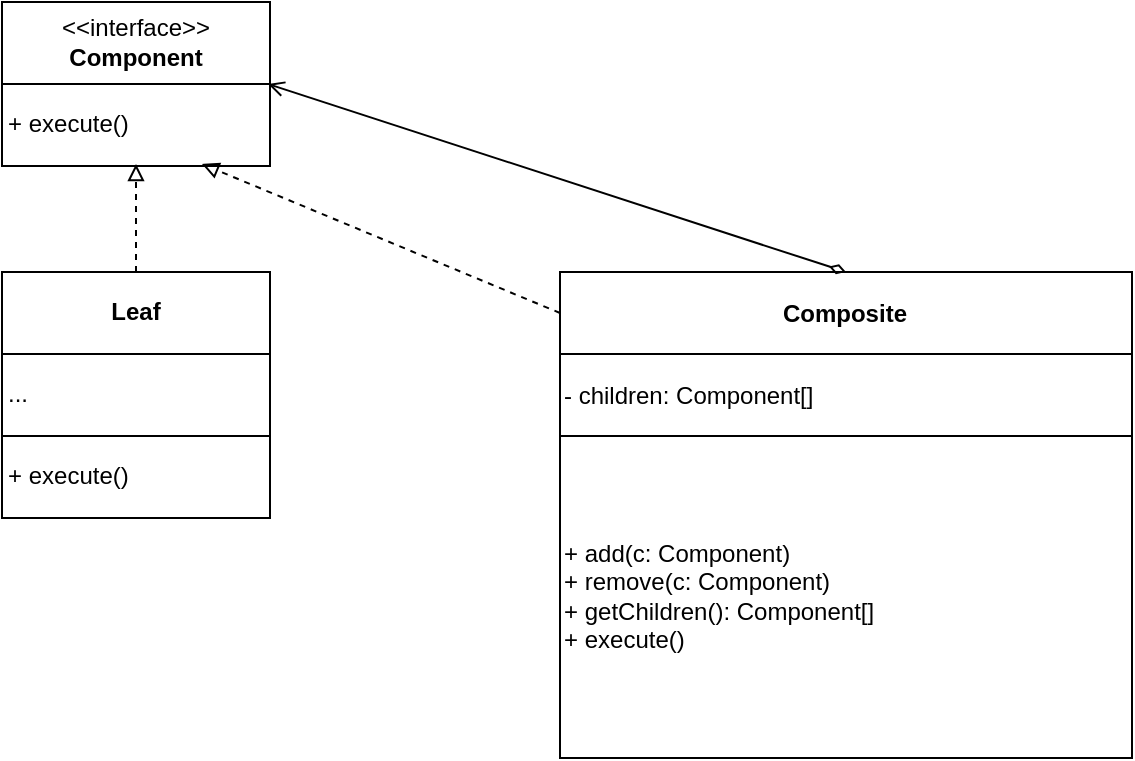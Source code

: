 <mxfile>
    <diagram id="TRAuQ2fjBnJJi904Chha" name="Page-1">
        <mxGraphModel dx="579" dy="424" grid="0" gridSize="10" guides="1" tooltips="1" connect="1" arrows="1" fold="1" page="1" pageScale="1" pageWidth="850" pageHeight="1100" background="#ffffff" math="0" shadow="0">
            <root>
                <mxCell id="0"/>
                <mxCell id="1" parent="0"/>
                <mxCell id="62" value="" style="rounded=0;whiteSpace=wrap;html=1;fillColor=none;strokeColor=#000000;" vertex="1" parent="1">
                    <mxGeometry x="204" y="229" width="134" height="41" as="geometry"/>
                </mxCell>
                <mxCell id="63" value="&amp;lt;&amp;lt;interface&amp;gt;&amp;gt;&lt;br&gt;&lt;b&gt;Component&lt;/b&gt;" style="text;html=1;strokeColor=none;fillColor=none;align=center;verticalAlign=middle;whiteSpace=wrap;rounded=0;fontColor=#000000;" vertex="1" parent="1">
                    <mxGeometry x="205" y="229" width="132" height="40" as="geometry"/>
                </mxCell>
                <mxCell id="64" value="" style="rounded=0;whiteSpace=wrap;html=1;fillColor=none;strokeColor=#000000;" vertex="1" parent="1">
                    <mxGeometry x="204" y="270" width="134" height="41" as="geometry"/>
                </mxCell>
                <mxCell id="65" value="+ execute()" style="text;html=1;strokeColor=none;fillColor=none;align=left;verticalAlign=middle;whiteSpace=wrap;rounded=0;fontColor=#000000;" vertex="1" parent="1">
                    <mxGeometry x="205" y="270" width="132" height="40" as="geometry"/>
                </mxCell>
                <mxCell id="66" value="" style="rounded=0;whiteSpace=wrap;html=1;fillColor=none;strokeColor=#000000;" vertex="1" parent="1">
                    <mxGeometry x="204" y="364" width="134" height="41" as="geometry"/>
                </mxCell>
                <mxCell id="83" style="edgeStyle=none;rounded=0;html=1;exitX=0.5;exitY=0;exitDx=0;exitDy=0;entryX=0.5;entryY=1;entryDx=0;entryDy=0;dashed=1;strokeColor=#000000;fontColor=#000000;startArrow=none;startFill=0;endArrow=block;endFill=0;" edge="1" parent="1" source="67" target="65">
                    <mxGeometry relative="1" as="geometry"/>
                </mxCell>
                <mxCell id="67" value="&lt;b&gt;Leaf&lt;/b&gt;" style="text;html=1;strokeColor=none;fillColor=none;align=center;verticalAlign=middle;whiteSpace=wrap;rounded=0;fontColor=#000000;" vertex="1" parent="1">
                    <mxGeometry x="205" y="364" width="132" height="40" as="geometry"/>
                </mxCell>
                <mxCell id="68" value="" style="rounded=0;whiteSpace=wrap;html=1;fillColor=none;strokeColor=#000000;" vertex="1" parent="1">
                    <mxGeometry x="204" y="405" width="134" height="41" as="geometry"/>
                </mxCell>
                <mxCell id="69" value="..." style="text;html=1;strokeColor=none;fillColor=none;align=left;verticalAlign=middle;whiteSpace=wrap;rounded=0;fontColor=#000000;" vertex="1" parent="1">
                    <mxGeometry x="205" y="405" width="132" height="40" as="geometry"/>
                </mxCell>
                <mxCell id="71" value="" style="rounded=0;whiteSpace=wrap;html=1;fillColor=none;strokeColor=#000000;" vertex="1" parent="1">
                    <mxGeometry x="204" y="446" width="134" height="41" as="geometry"/>
                </mxCell>
                <mxCell id="72" value="+ execute()" style="text;html=1;strokeColor=none;fillColor=none;align=left;verticalAlign=middle;whiteSpace=wrap;rounded=0;fontColor=#000000;" vertex="1" parent="1">
                    <mxGeometry x="205" y="446" width="132" height="40" as="geometry"/>
                </mxCell>
                <mxCell id="80" style="edgeStyle=none;rounded=0;html=1;exitX=0.5;exitY=0;exitDx=0;exitDy=0;entryX=1;entryY=0;entryDx=0;entryDy=0;strokeColor=#000000;fontColor=#000000;startArrow=diamondThin;startFill=0;endArrow=open;endFill=0;" edge="1" parent="1" source="73" target="65">
                    <mxGeometry relative="1" as="geometry"/>
                </mxCell>
                <mxCell id="73" value="" style="rounded=0;whiteSpace=wrap;html=1;fillColor=none;strokeColor=#000000;" vertex="1" parent="1">
                    <mxGeometry x="483" y="364" width="286" height="41" as="geometry"/>
                </mxCell>
                <mxCell id="82" style="edgeStyle=none;rounded=0;html=1;exitX=0;exitY=0.5;exitDx=0;exitDy=0;entryX=0.75;entryY=1;entryDx=0;entryDy=0;strokeColor=#000000;fontColor=#000000;startArrow=none;startFill=0;endArrow=block;endFill=0;dashed=1;" edge="1" parent="1" source="74" target="65">
                    <mxGeometry relative="1" as="geometry"/>
                </mxCell>
                <mxCell id="74" value="&lt;b&gt;Composite&lt;/b&gt;" style="text;html=1;strokeColor=none;fillColor=none;align=center;verticalAlign=middle;whiteSpace=wrap;rounded=0;fontColor=#000000;" vertex="1" parent="1">
                    <mxGeometry x="483" y="364.5" width="285" height="40" as="geometry"/>
                </mxCell>
                <mxCell id="75" value="" style="rounded=0;whiteSpace=wrap;html=1;fillColor=none;strokeColor=#000000;" vertex="1" parent="1">
                    <mxGeometry x="483" y="405" width="286" height="41" as="geometry"/>
                </mxCell>
                <mxCell id="76" value="- children: Component[]" style="text;html=1;strokeColor=none;fillColor=none;align=left;verticalAlign=middle;whiteSpace=wrap;rounded=0;fontColor=#000000;" vertex="1" parent="1">
                    <mxGeometry x="483" y="406" width="285" height="40" as="geometry"/>
                </mxCell>
                <mxCell id="77" value="" style="rounded=0;whiteSpace=wrap;html=1;fillColor=none;strokeColor=#000000;" vertex="1" parent="1">
                    <mxGeometry x="483" y="446" width="286" height="161" as="geometry"/>
                </mxCell>
                <mxCell id="78" value="+ add(c: Component)&lt;br&gt;+ remove(c: Component)&lt;br&gt;+ getChildren(): Component[]&lt;br&gt;+ execute()" style="text;html=1;strokeColor=none;fillColor=none;align=left;verticalAlign=middle;whiteSpace=wrap;rounded=0;fontColor=#000000;" vertex="1" parent="1">
                    <mxGeometry x="483" y="446" width="286" height="160" as="geometry"/>
                </mxCell>
            </root>
        </mxGraphModel>
    </diagram>
</mxfile>